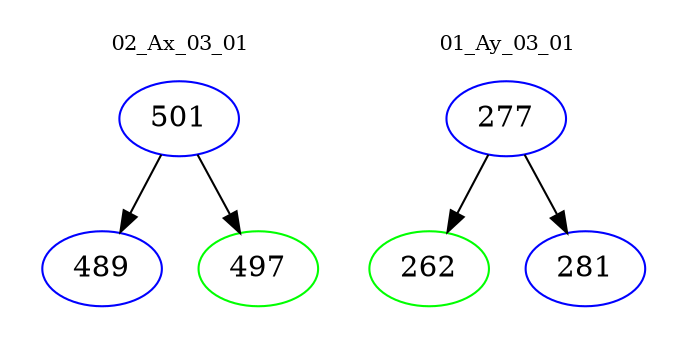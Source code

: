 digraph{
subgraph cluster_0 {
color = white
label = "02_Ax_03_01";
fontsize=10;
T0_501 [label="501", color="blue"]
T0_501 -> T0_489 [color="black"]
T0_489 [label="489", color="blue"]
T0_501 -> T0_497 [color="black"]
T0_497 [label="497", color="green"]
}
subgraph cluster_1 {
color = white
label = "01_Ay_03_01";
fontsize=10;
T1_277 [label="277", color="blue"]
T1_277 -> T1_262 [color="black"]
T1_262 [label="262", color="green"]
T1_277 -> T1_281 [color="black"]
T1_281 [label="281", color="blue"]
}
}
